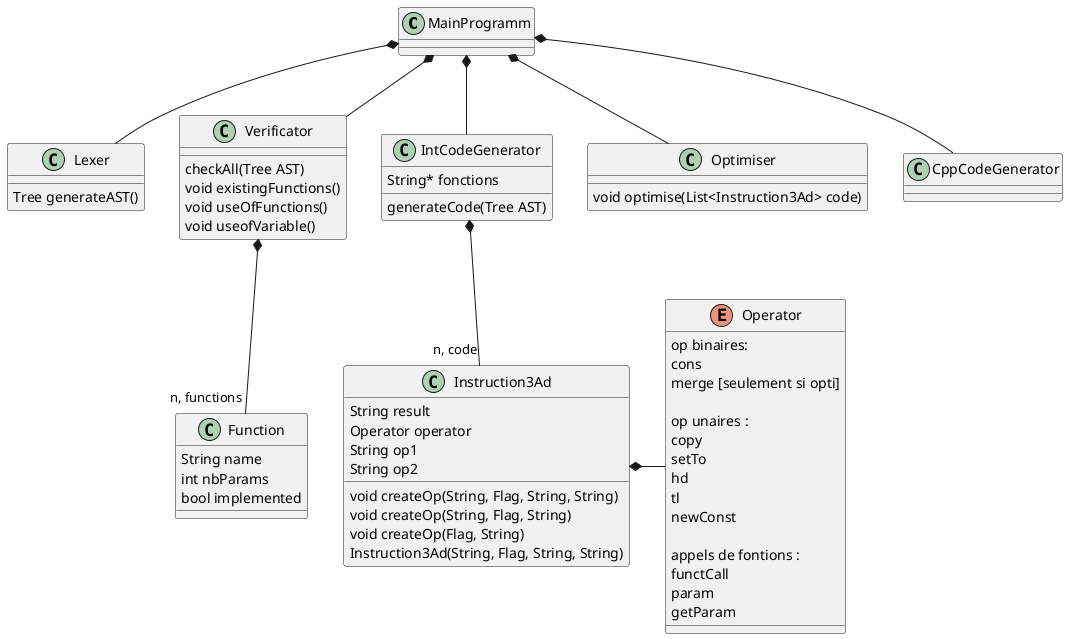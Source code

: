 @startuml

class MainProgramm {}

class Lexer {
    Tree generateAST()
}
MainProgramm *-- Lexer

class Verificator {
    checkAll(Tree AST)
    void existingFunctions()
    void useOfFunctions()
    void useofVariable()
}
MainProgramm *-- Verificator

class Function {
    String name
    int nbParams
    bool implemented
}
Verificator *-- "n, functions" Function

class IntCodeGenerator {
    String* fonctions
    generateCode(Tree AST)
}
MainProgramm *-- IntCodeGenerator

class Instruction3Ad {
    String result
    Operator operator
    String op1
    String op2
    void createOp(String, Flag, String, String)
    void createOp(String, Flag, String)
    void createOp(Flag, String)
    Instruction3Ad(String, Flag, String, String)

}
IntCodeGenerator *-- "n, code" Instruction3Ad

enum Operator {
    op binaires:
    cons
    merge [seulement si opti]

    op unaires :
    copy
    setTo
    hd
    tl
    newConst

    appels de fontions :
    functCall
    param
    getParam
}
Instruction3Ad *- Operator


class Optimiser {
    void optimise(List<Instruction3Ad> code)
}

MainProgramm *-- Optimiser

class CppCodeGenerator {

}

MainProgramm *-- CppCodeGenerator

@enduml
